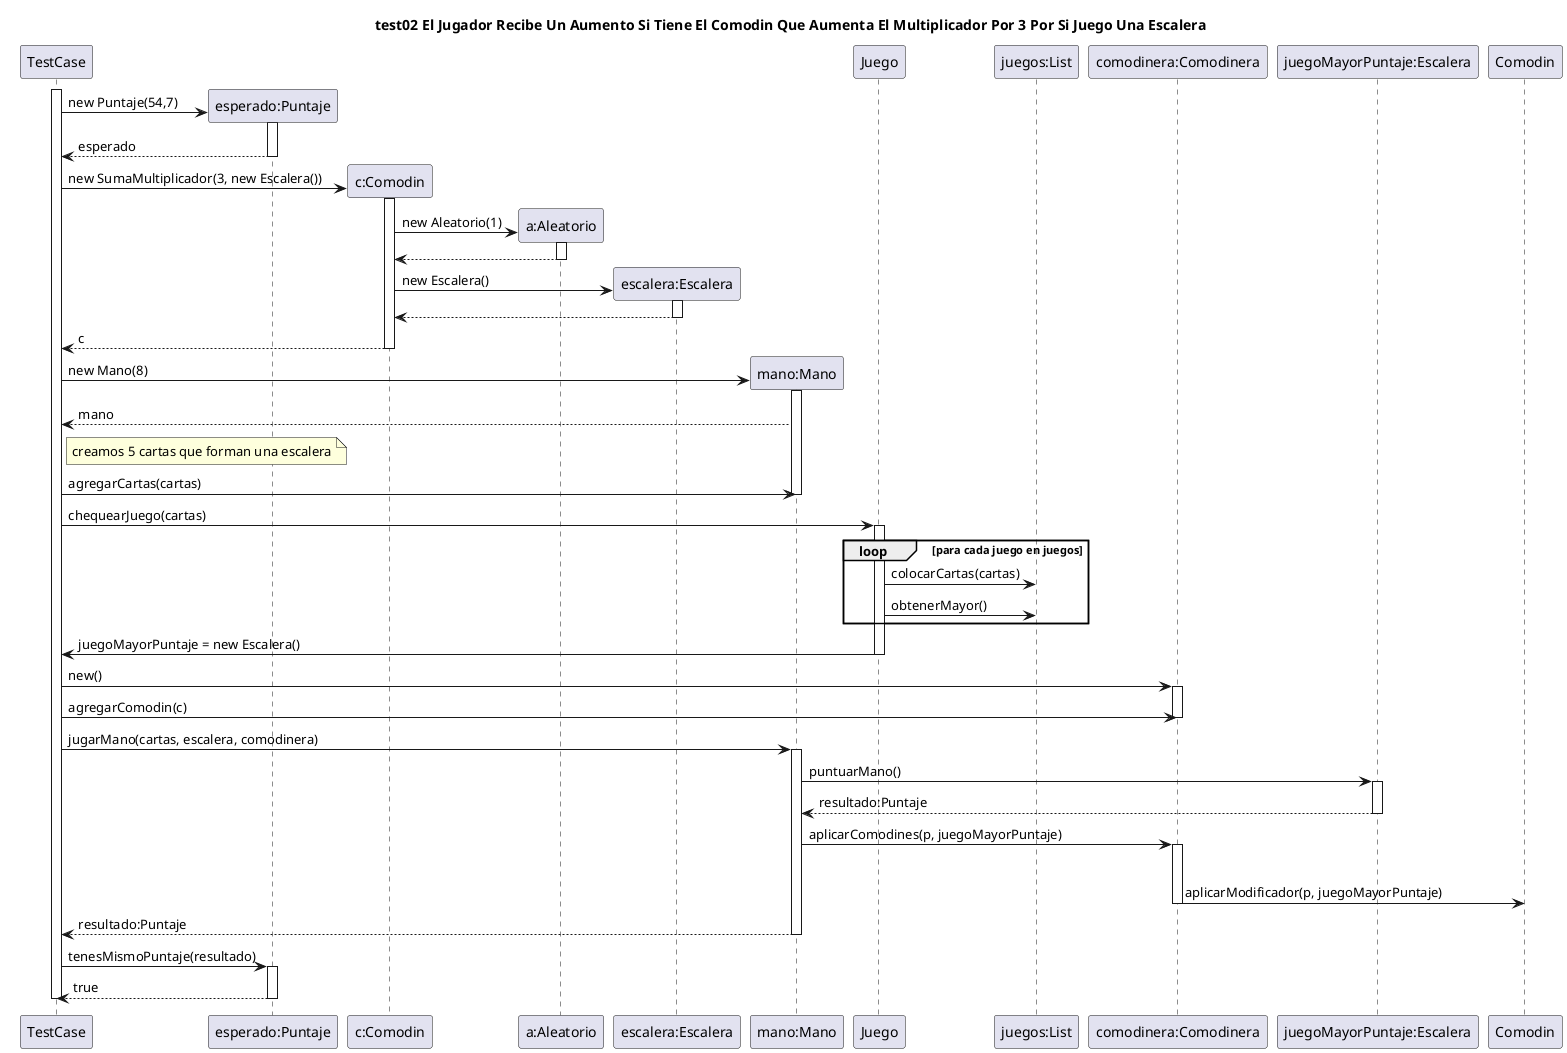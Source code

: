 @startuml casoDeUso2
title "test02 El Jugador Recibe Un Aumento Si Tiene El Comodin Que Aumenta El Multiplicador Por 3 Por Si Juego Una Escalera"


participant "TestCase" as TestCase

activate TestCase

TestCase -> "esperado:Puntaje" as esperado **: new Puntaje(54,7)
activate esperado
TestCase <-- esperado : esperado
deactivate esperado

TestCase -> "c:Comodin" as comodin **: new SumaMultiplicador(3, new Escalera())

activate comodin
comodin -> "a:Aleatorio" as aleatorio **: new Aleatorio(1)
activate aleatorio
comodin <-- aleatorio
deactivate aleatorio
comodin -> "escalera:Escalera" as escalera ** : new Escalera()
activate escalera
comodin <-- escalera
deactivate escalera
TestCase <-- comodin : c
deactivate comodin

TestCase -> "mano:Mano" as mano **: new Mano(8)
activate mano
TestCase <-- mano : mano
note right of TestCase: creamos 5 cartas que forman una escalera
TestCase -> mano : agregarCartas(cartas)
deactivate mano

TestCase -> "Juego" as juego : chequearJuego(cartas)
activate juego
loop para cada juego en juegos
juego -> "juegos:List" as juegos : colocarCartas(cartas)
juego -> juegos: obtenerMayor()
end

TestCase <- juego : juegoMayorPuntaje = new Escalera()
deactivate juego


TestCase -> "comodinera:Comodinera" as comodinera : new()
activate comodinera
TestCase -> comodinera : agregarComodin(c)
deactivate comodinera


TestCase -> mano : jugarMano(cartas, escalera, comodinera)
activate mano
mano -> "juegoMayorPuntaje:Escalera" as mejor:  puntuarMano()

activate mejor
mano <-- mejor : resultado:Puntaje
deactivate mejor
mano -> comodinera : aplicarComodines(p, juegoMayorPuntaje)
activate comodinera
loop para cada comodin
comodinera -> "Comodin" : aplicarModificador(p, juegoMayorPuntaje)
deactivate comodinera
TestCase <-- mano : resultado:Puntaje
deactivate mano

TestCase -> esperado : tenesMismoPuntaje(resultado)
activate esperado
TestCase <-- esperado : true
deactivate esperado

deactivate TestCase

@enduml